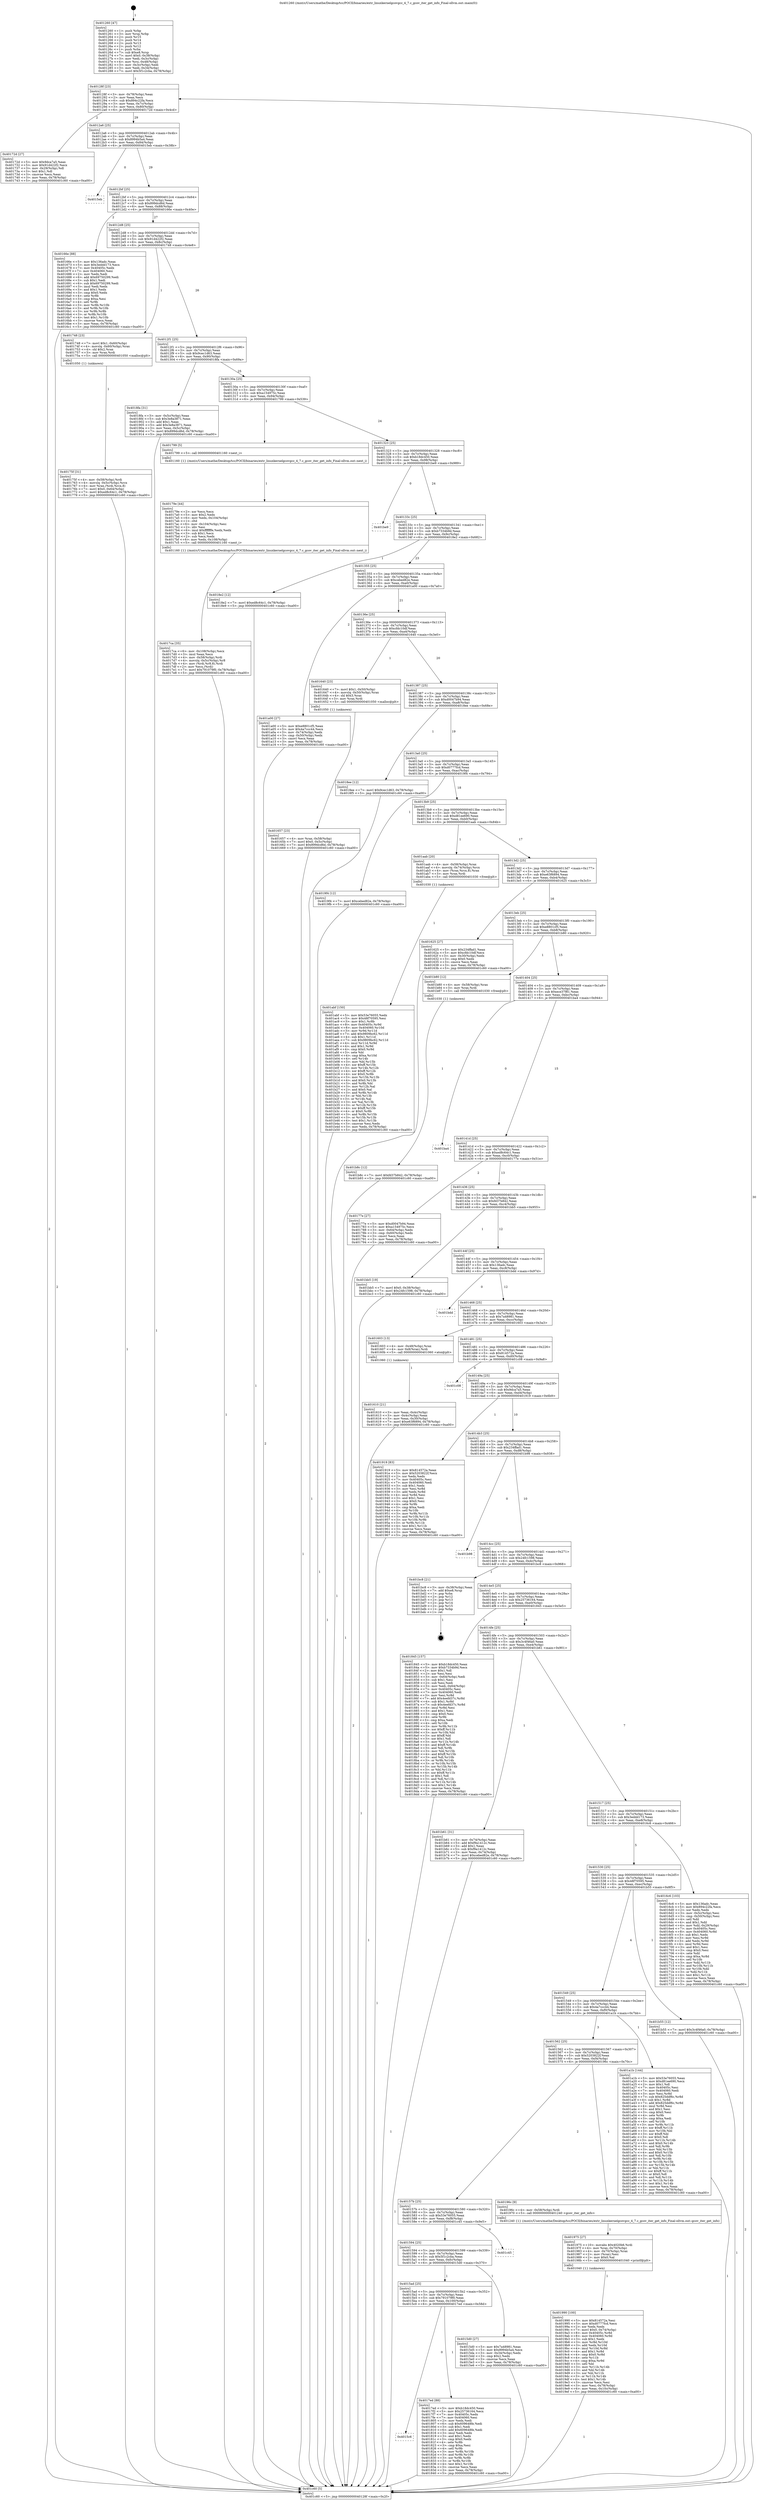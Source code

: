 digraph "0x401260" {
  label = "0x401260 (/mnt/c/Users/mathe/Desktop/tcc/POCII/binaries/extr_linuxkernelgcovgcc_4_7.c_gcov_iter_get_info_Final-ollvm.out::main(0))"
  labelloc = "t"
  node[shape=record]

  Entry [label="",width=0.3,height=0.3,shape=circle,fillcolor=black,style=filled]
  "0x40128f" [label="{
     0x40128f [23]\l
     | [instrs]\l
     &nbsp;&nbsp;0x40128f \<+3\>: mov -0x78(%rbp),%eax\l
     &nbsp;&nbsp;0x401292 \<+2\>: mov %eax,%ecx\l
     &nbsp;&nbsp;0x401294 \<+6\>: sub $0x894c22fa,%ecx\l
     &nbsp;&nbsp;0x40129a \<+3\>: mov %eax,-0x7c(%rbp)\l
     &nbsp;&nbsp;0x40129d \<+3\>: mov %ecx,-0x80(%rbp)\l
     &nbsp;&nbsp;0x4012a0 \<+6\>: je 000000000040172d \<main+0x4cd\>\l
  }"]
  "0x40172d" [label="{
     0x40172d [27]\l
     | [instrs]\l
     &nbsp;&nbsp;0x40172d \<+5\>: mov $0x9dca7a5,%eax\l
     &nbsp;&nbsp;0x401732 \<+5\>: mov $0x91d422f2,%ecx\l
     &nbsp;&nbsp;0x401737 \<+3\>: mov -0x29(%rbp),%dl\l
     &nbsp;&nbsp;0x40173a \<+3\>: test $0x1,%dl\l
     &nbsp;&nbsp;0x40173d \<+3\>: cmovne %ecx,%eax\l
     &nbsp;&nbsp;0x401740 \<+3\>: mov %eax,-0x78(%rbp)\l
     &nbsp;&nbsp;0x401743 \<+5\>: jmp 0000000000401c60 \<main+0xa00\>\l
  }"]
  "0x4012a6" [label="{
     0x4012a6 [25]\l
     | [instrs]\l
     &nbsp;&nbsp;0x4012a6 \<+5\>: jmp 00000000004012ab \<main+0x4b\>\l
     &nbsp;&nbsp;0x4012ab \<+3\>: mov -0x7c(%rbp),%eax\l
     &nbsp;&nbsp;0x4012ae \<+5\>: sub $0x8994b5a4,%eax\l
     &nbsp;&nbsp;0x4012b3 \<+6\>: mov %eax,-0x84(%rbp)\l
     &nbsp;&nbsp;0x4012b9 \<+6\>: je 00000000004015eb \<main+0x38b\>\l
  }"]
  Exit [label="",width=0.3,height=0.3,shape=circle,fillcolor=black,style=filled,peripheries=2]
  "0x4015eb" [label="{
     0x4015eb\l
  }", style=dashed]
  "0x4012bf" [label="{
     0x4012bf [25]\l
     | [instrs]\l
     &nbsp;&nbsp;0x4012bf \<+5\>: jmp 00000000004012c4 \<main+0x64\>\l
     &nbsp;&nbsp;0x4012c4 \<+3\>: mov -0x7c(%rbp),%eax\l
     &nbsp;&nbsp;0x4012c7 \<+5\>: sub $0x899dcd6d,%eax\l
     &nbsp;&nbsp;0x4012cc \<+6\>: mov %eax,-0x88(%rbp)\l
     &nbsp;&nbsp;0x4012d2 \<+6\>: je 000000000040166e \<main+0x40e\>\l
  }"]
  "0x401b8c" [label="{
     0x401b8c [12]\l
     | [instrs]\l
     &nbsp;&nbsp;0x401b8c \<+7\>: movl $0xfd37b842,-0x78(%rbp)\l
     &nbsp;&nbsp;0x401b93 \<+5\>: jmp 0000000000401c60 \<main+0xa00\>\l
  }"]
  "0x40166e" [label="{
     0x40166e [88]\l
     | [instrs]\l
     &nbsp;&nbsp;0x40166e \<+5\>: mov $0x136adc,%eax\l
     &nbsp;&nbsp;0x401673 \<+5\>: mov $0x3eddd173,%ecx\l
     &nbsp;&nbsp;0x401678 \<+7\>: mov 0x40405c,%edx\l
     &nbsp;&nbsp;0x40167f \<+7\>: mov 0x404060,%esi\l
     &nbsp;&nbsp;0x401686 \<+2\>: mov %edx,%edi\l
     &nbsp;&nbsp;0x401688 \<+6\>: add $0x69750299,%edi\l
     &nbsp;&nbsp;0x40168e \<+3\>: sub $0x1,%edi\l
     &nbsp;&nbsp;0x401691 \<+6\>: sub $0x69750299,%edi\l
     &nbsp;&nbsp;0x401697 \<+3\>: imul %edi,%edx\l
     &nbsp;&nbsp;0x40169a \<+3\>: and $0x1,%edx\l
     &nbsp;&nbsp;0x40169d \<+3\>: cmp $0x0,%edx\l
     &nbsp;&nbsp;0x4016a0 \<+4\>: sete %r8b\l
     &nbsp;&nbsp;0x4016a4 \<+3\>: cmp $0xa,%esi\l
     &nbsp;&nbsp;0x4016a7 \<+4\>: setl %r9b\l
     &nbsp;&nbsp;0x4016ab \<+3\>: mov %r8b,%r10b\l
     &nbsp;&nbsp;0x4016ae \<+3\>: and %r9b,%r10b\l
     &nbsp;&nbsp;0x4016b1 \<+3\>: xor %r9b,%r8b\l
     &nbsp;&nbsp;0x4016b4 \<+3\>: or %r8b,%r10b\l
     &nbsp;&nbsp;0x4016b7 \<+4\>: test $0x1,%r10b\l
     &nbsp;&nbsp;0x4016bb \<+3\>: cmovne %ecx,%eax\l
     &nbsp;&nbsp;0x4016be \<+3\>: mov %eax,-0x78(%rbp)\l
     &nbsp;&nbsp;0x4016c1 \<+5\>: jmp 0000000000401c60 \<main+0xa00\>\l
  }"]
  "0x4012d8" [label="{
     0x4012d8 [25]\l
     | [instrs]\l
     &nbsp;&nbsp;0x4012d8 \<+5\>: jmp 00000000004012dd \<main+0x7d\>\l
     &nbsp;&nbsp;0x4012dd \<+3\>: mov -0x7c(%rbp),%eax\l
     &nbsp;&nbsp;0x4012e0 \<+5\>: sub $0x91d422f2,%eax\l
     &nbsp;&nbsp;0x4012e5 \<+6\>: mov %eax,-0x8c(%rbp)\l
     &nbsp;&nbsp;0x4012eb \<+6\>: je 0000000000401748 \<main+0x4e8\>\l
  }"]
  "0x401abf" [label="{
     0x401abf [150]\l
     | [instrs]\l
     &nbsp;&nbsp;0x401abf \<+5\>: mov $0x53e76055,%edx\l
     &nbsp;&nbsp;0x401ac4 \<+5\>: mov $0x48f70595,%esi\l
     &nbsp;&nbsp;0x401ac9 \<+3\>: mov $0x1,%r8b\l
     &nbsp;&nbsp;0x401acc \<+8\>: mov 0x40405c,%r9d\l
     &nbsp;&nbsp;0x401ad4 \<+8\>: mov 0x404060,%r10d\l
     &nbsp;&nbsp;0x401adc \<+3\>: mov %r9d,%r11d\l
     &nbsp;&nbsp;0x401adf \<+7\>: add $0x9809bc62,%r11d\l
     &nbsp;&nbsp;0x401ae6 \<+4\>: sub $0x1,%r11d\l
     &nbsp;&nbsp;0x401aea \<+7\>: sub $0x9809bc62,%r11d\l
     &nbsp;&nbsp;0x401af1 \<+4\>: imul %r11d,%r9d\l
     &nbsp;&nbsp;0x401af5 \<+4\>: and $0x1,%r9d\l
     &nbsp;&nbsp;0x401af9 \<+4\>: cmp $0x0,%r9d\l
     &nbsp;&nbsp;0x401afd \<+3\>: sete %bl\l
     &nbsp;&nbsp;0x401b00 \<+4\>: cmp $0xa,%r10d\l
     &nbsp;&nbsp;0x401b04 \<+4\>: setl %r14b\l
     &nbsp;&nbsp;0x401b08 \<+3\>: mov %bl,%r15b\l
     &nbsp;&nbsp;0x401b0b \<+4\>: xor $0xff,%r15b\l
     &nbsp;&nbsp;0x401b0f \<+3\>: mov %r14b,%r12b\l
     &nbsp;&nbsp;0x401b12 \<+4\>: xor $0xff,%r12b\l
     &nbsp;&nbsp;0x401b16 \<+4\>: xor $0x0,%r8b\l
     &nbsp;&nbsp;0x401b1a \<+3\>: mov %r15b,%r13b\l
     &nbsp;&nbsp;0x401b1d \<+4\>: and $0x0,%r13b\l
     &nbsp;&nbsp;0x401b21 \<+3\>: and %r8b,%bl\l
     &nbsp;&nbsp;0x401b24 \<+3\>: mov %r12b,%al\l
     &nbsp;&nbsp;0x401b27 \<+2\>: and $0x0,%al\l
     &nbsp;&nbsp;0x401b29 \<+3\>: and %r8b,%r14b\l
     &nbsp;&nbsp;0x401b2c \<+3\>: or %bl,%r13b\l
     &nbsp;&nbsp;0x401b2f \<+3\>: or %r14b,%al\l
     &nbsp;&nbsp;0x401b32 \<+3\>: xor %al,%r13b\l
     &nbsp;&nbsp;0x401b35 \<+3\>: or %r12b,%r15b\l
     &nbsp;&nbsp;0x401b38 \<+4\>: xor $0xff,%r15b\l
     &nbsp;&nbsp;0x401b3c \<+4\>: or $0x0,%r8b\l
     &nbsp;&nbsp;0x401b40 \<+3\>: and %r8b,%r15b\l
     &nbsp;&nbsp;0x401b43 \<+3\>: or %r15b,%r13b\l
     &nbsp;&nbsp;0x401b46 \<+4\>: test $0x1,%r13b\l
     &nbsp;&nbsp;0x401b4a \<+3\>: cmovne %esi,%edx\l
     &nbsp;&nbsp;0x401b4d \<+3\>: mov %edx,-0x78(%rbp)\l
     &nbsp;&nbsp;0x401b50 \<+5\>: jmp 0000000000401c60 \<main+0xa00\>\l
  }"]
  "0x401748" [label="{
     0x401748 [23]\l
     | [instrs]\l
     &nbsp;&nbsp;0x401748 \<+7\>: movl $0x1,-0x60(%rbp)\l
     &nbsp;&nbsp;0x40174f \<+4\>: movslq -0x60(%rbp),%rax\l
     &nbsp;&nbsp;0x401753 \<+4\>: shl $0x2,%rax\l
     &nbsp;&nbsp;0x401757 \<+3\>: mov %rax,%rdi\l
     &nbsp;&nbsp;0x40175a \<+5\>: call 0000000000401050 \<malloc@plt\>\l
     | [calls]\l
     &nbsp;&nbsp;0x401050 \{1\} (unknown)\l
  }"]
  "0x4012f1" [label="{
     0x4012f1 [25]\l
     | [instrs]\l
     &nbsp;&nbsp;0x4012f1 \<+5\>: jmp 00000000004012f6 \<main+0x96\>\l
     &nbsp;&nbsp;0x4012f6 \<+3\>: mov -0x7c(%rbp),%eax\l
     &nbsp;&nbsp;0x4012f9 \<+5\>: sub $0x9cec1d63,%eax\l
     &nbsp;&nbsp;0x4012fe \<+6\>: mov %eax,-0x90(%rbp)\l
     &nbsp;&nbsp;0x401304 \<+6\>: je 00000000004018fa \<main+0x69a\>\l
  }"]
  "0x401990" [label="{
     0x401990 [100]\l
     | [instrs]\l
     &nbsp;&nbsp;0x401990 \<+5\>: mov $0x814572a,%esi\l
     &nbsp;&nbsp;0x401995 \<+5\>: mov $0xd0777fcd,%ecx\l
     &nbsp;&nbsp;0x40199a \<+2\>: xor %edx,%edx\l
     &nbsp;&nbsp;0x40199c \<+7\>: movl $0x0,-0x74(%rbp)\l
     &nbsp;&nbsp;0x4019a3 \<+8\>: mov 0x40405c,%r8d\l
     &nbsp;&nbsp;0x4019ab \<+8\>: mov 0x404060,%r9d\l
     &nbsp;&nbsp;0x4019b3 \<+3\>: sub $0x1,%edx\l
     &nbsp;&nbsp;0x4019b6 \<+3\>: mov %r8d,%r10d\l
     &nbsp;&nbsp;0x4019b9 \<+3\>: add %edx,%r10d\l
     &nbsp;&nbsp;0x4019bc \<+4\>: imul %r10d,%r8d\l
     &nbsp;&nbsp;0x4019c0 \<+4\>: and $0x1,%r8d\l
     &nbsp;&nbsp;0x4019c4 \<+4\>: cmp $0x0,%r8d\l
     &nbsp;&nbsp;0x4019c8 \<+4\>: sete %r11b\l
     &nbsp;&nbsp;0x4019cc \<+4\>: cmp $0xa,%r9d\l
     &nbsp;&nbsp;0x4019d0 \<+3\>: setl %bl\l
     &nbsp;&nbsp;0x4019d3 \<+3\>: mov %r11b,%r14b\l
     &nbsp;&nbsp;0x4019d6 \<+3\>: and %bl,%r14b\l
     &nbsp;&nbsp;0x4019d9 \<+3\>: xor %bl,%r11b\l
     &nbsp;&nbsp;0x4019dc \<+3\>: or %r11b,%r14b\l
     &nbsp;&nbsp;0x4019df \<+4\>: test $0x1,%r14b\l
     &nbsp;&nbsp;0x4019e3 \<+3\>: cmovne %ecx,%esi\l
     &nbsp;&nbsp;0x4019e6 \<+3\>: mov %esi,-0x78(%rbp)\l
     &nbsp;&nbsp;0x4019e9 \<+6\>: mov %eax,-0x10c(%rbp)\l
     &nbsp;&nbsp;0x4019ef \<+5\>: jmp 0000000000401c60 \<main+0xa00\>\l
  }"]
  "0x4018fa" [label="{
     0x4018fa [31]\l
     | [instrs]\l
     &nbsp;&nbsp;0x4018fa \<+3\>: mov -0x5c(%rbp),%eax\l
     &nbsp;&nbsp;0x4018fd \<+5\>: sub $0x3e8a3871,%eax\l
     &nbsp;&nbsp;0x401902 \<+3\>: add $0x1,%eax\l
     &nbsp;&nbsp;0x401905 \<+5\>: add $0x3e8a3871,%eax\l
     &nbsp;&nbsp;0x40190a \<+3\>: mov %eax,-0x5c(%rbp)\l
     &nbsp;&nbsp;0x40190d \<+7\>: movl $0x899dcd6d,-0x78(%rbp)\l
     &nbsp;&nbsp;0x401914 \<+5\>: jmp 0000000000401c60 \<main+0xa00\>\l
  }"]
  "0x40130a" [label="{
     0x40130a [25]\l
     | [instrs]\l
     &nbsp;&nbsp;0x40130a \<+5\>: jmp 000000000040130f \<main+0xaf\>\l
     &nbsp;&nbsp;0x40130f \<+3\>: mov -0x7c(%rbp),%eax\l
     &nbsp;&nbsp;0x401312 \<+5\>: sub $0xa154975c,%eax\l
     &nbsp;&nbsp;0x401317 \<+6\>: mov %eax,-0x94(%rbp)\l
     &nbsp;&nbsp;0x40131d \<+6\>: je 0000000000401799 \<main+0x539\>\l
  }"]
  "0x401975" [label="{
     0x401975 [27]\l
     | [instrs]\l
     &nbsp;&nbsp;0x401975 \<+10\>: movabs $0x4020b6,%rdi\l
     &nbsp;&nbsp;0x40197f \<+4\>: mov %rax,-0x70(%rbp)\l
     &nbsp;&nbsp;0x401983 \<+4\>: mov -0x70(%rbp),%rax\l
     &nbsp;&nbsp;0x401987 \<+2\>: mov (%rax),%esi\l
     &nbsp;&nbsp;0x401989 \<+2\>: mov $0x0,%al\l
     &nbsp;&nbsp;0x40198b \<+5\>: call 0000000000401040 \<printf@plt\>\l
     | [calls]\l
     &nbsp;&nbsp;0x401040 \{1\} (unknown)\l
  }"]
  "0x401799" [label="{
     0x401799 [5]\l
     | [instrs]\l
     &nbsp;&nbsp;0x401799 \<+5\>: call 0000000000401160 \<next_i\>\l
     | [calls]\l
     &nbsp;&nbsp;0x401160 \{1\} (/mnt/c/Users/mathe/Desktop/tcc/POCII/binaries/extr_linuxkernelgcovgcc_4_7.c_gcov_iter_get_info_Final-ollvm.out::next_i)\l
  }"]
  "0x401323" [label="{
     0x401323 [25]\l
     | [instrs]\l
     &nbsp;&nbsp;0x401323 \<+5\>: jmp 0000000000401328 \<main+0xc8\>\l
     &nbsp;&nbsp;0x401328 \<+3\>: mov -0x7c(%rbp),%eax\l
     &nbsp;&nbsp;0x40132b \<+5\>: sub $0xb18dc450,%eax\l
     &nbsp;&nbsp;0x401330 \<+6\>: mov %eax,-0x98(%rbp)\l
     &nbsp;&nbsp;0x401336 \<+6\>: je 0000000000401be9 \<main+0x989\>\l
  }"]
  "0x4015c6" [label="{
     0x4015c6\l
  }", style=dashed]
  "0x401be9" [label="{
     0x401be9\l
  }", style=dashed]
  "0x40133c" [label="{
     0x40133c [25]\l
     | [instrs]\l
     &nbsp;&nbsp;0x40133c \<+5\>: jmp 0000000000401341 \<main+0xe1\>\l
     &nbsp;&nbsp;0x401341 \<+3\>: mov -0x7c(%rbp),%eax\l
     &nbsp;&nbsp;0x401344 \<+5\>: sub $0xb7334b9d,%eax\l
     &nbsp;&nbsp;0x401349 \<+6\>: mov %eax,-0x9c(%rbp)\l
     &nbsp;&nbsp;0x40134f \<+6\>: je 00000000004018e2 \<main+0x682\>\l
  }"]
  "0x4017ed" [label="{
     0x4017ed [88]\l
     | [instrs]\l
     &nbsp;&nbsp;0x4017ed \<+5\>: mov $0xb18dc450,%eax\l
     &nbsp;&nbsp;0x4017f2 \<+5\>: mov $0x25736164,%ecx\l
     &nbsp;&nbsp;0x4017f7 \<+7\>: mov 0x40405c,%edx\l
     &nbsp;&nbsp;0x4017fe \<+7\>: mov 0x404060,%esi\l
     &nbsp;&nbsp;0x401805 \<+2\>: mov %edx,%edi\l
     &nbsp;&nbsp;0x401807 \<+6\>: sub $0x609648fe,%edi\l
     &nbsp;&nbsp;0x40180d \<+3\>: sub $0x1,%edi\l
     &nbsp;&nbsp;0x401810 \<+6\>: add $0x609648fe,%edi\l
     &nbsp;&nbsp;0x401816 \<+3\>: imul %edi,%edx\l
     &nbsp;&nbsp;0x401819 \<+3\>: and $0x1,%edx\l
     &nbsp;&nbsp;0x40181c \<+3\>: cmp $0x0,%edx\l
     &nbsp;&nbsp;0x40181f \<+4\>: sete %r8b\l
     &nbsp;&nbsp;0x401823 \<+3\>: cmp $0xa,%esi\l
     &nbsp;&nbsp;0x401826 \<+4\>: setl %r9b\l
     &nbsp;&nbsp;0x40182a \<+3\>: mov %r8b,%r10b\l
     &nbsp;&nbsp;0x40182d \<+3\>: and %r9b,%r10b\l
     &nbsp;&nbsp;0x401830 \<+3\>: xor %r9b,%r8b\l
     &nbsp;&nbsp;0x401833 \<+3\>: or %r8b,%r10b\l
     &nbsp;&nbsp;0x401836 \<+4\>: test $0x1,%r10b\l
     &nbsp;&nbsp;0x40183a \<+3\>: cmovne %ecx,%eax\l
     &nbsp;&nbsp;0x40183d \<+3\>: mov %eax,-0x78(%rbp)\l
     &nbsp;&nbsp;0x401840 \<+5\>: jmp 0000000000401c60 \<main+0xa00\>\l
  }"]
  "0x4018e2" [label="{
     0x4018e2 [12]\l
     | [instrs]\l
     &nbsp;&nbsp;0x4018e2 \<+7\>: movl $0xed8c64c1,-0x78(%rbp)\l
     &nbsp;&nbsp;0x4018e9 \<+5\>: jmp 0000000000401c60 \<main+0xa00\>\l
  }"]
  "0x401355" [label="{
     0x401355 [25]\l
     | [instrs]\l
     &nbsp;&nbsp;0x401355 \<+5\>: jmp 000000000040135a \<main+0xfa\>\l
     &nbsp;&nbsp;0x40135a \<+3\>: mov -0x7c(%rbp),%eax\l
     &nbsp;&nbsp;0x40135d \<+5\>: sub $0xcebed82e,%eax\l
     &nbsp;&nbsp;0x401362 \<+6\>: mov %eax,-0xa0(%rbp)\l
     &nbsp;&nbsp;0x401368 \<+6\>: je 0000000000401a00 \<main+0x7a0\>\l
  }"]
  "0x4017ca" [label="{
     0x4017ca [35]\l
     | [instrs]\l
     &nbsp;&nbsp;0x4017ca \<+6\>: mov -0x108(%rbp),%ecx\l
     &nbsp;&nbsp;0x4017d0 \<+3\>: imul %eax,%ecx\l
     &nbsp;&nbsp;0x4017d3 \<+4\>: mov -0x58(%rbp),%rdi\l
     &nbsp;&nbsp;0x4017d7 \<+4\>: movslq -0x5c(%rbp),%r8\l
     &nbsp;&nbsp;0x4017db \<+4\>: mov (%rdi,%r8,8),%rdi\l
     &nbsp;&nbsp;0x4017df \<+2\>: mov %ecx,(%rdi)\l
     &nbsp;&nbsp;0x4017e1 \<+7\>: movl $0x791079f0,-0x78(%rbp)\l
     &nbsp;&nbsp;0x4017e8 \<+5\>: jmp 0000000000401c60 \<main+0xa00\>\l
  }"]
  "0x401a00" [label="{
     0x401a00 [27]\l
     | [instrs]\l
     &nbsp;&nbsp;0x401a00 \<+5\>: mov $0xe8801cf5,%eax\l
     &nbsp;&nbsp;0x401a05 \<+5\>: mov $0x4a7ccc44,%ecx\l
     &nbsp;&nbsp;0x401a0a \<+3\>: mov -0x74(%rbp),%edx\l
     &nbsp;&nbsp;0x401a0d \<+3\>: cmp -0x50(%rbp),%edx\l
     &nbsp;&nbsp;0x401a10 \<+3\>: cmovl %ecx,%eax\l
     &nbsp;&nbsp;0x401a13 \<+3\>: mov %eax,-0x78(%rbp)\l
     &nbsp;&nbsp;0x401a16 \<+5\>: jmp 0000000000401c60 \<main+0xa00\>\l
  }"]
  "0x40136e" [label="{
     0x40136e [25]\l
     | [instrs]\l
     &nbsp;&nbsp;0x40136e \<+5\>: jmp 0000000000401373 \<main+0x113\>\l
     &nbsp;&nbsp;0x401373 \<+3\>: mov -0x7c(%rbp),%eax\l
     &nbsp;&nbsp;0x401376 \<+5\>: sub $0xcfdc10df,%eax\l
     &nbsp;&nbsp;0x40137b \<+6\>: mov %eax,-0xa4(%rbp)\l
     &nbsp;&nbsp;0x401381 \<+6\>: je 0000000000401640 \<main+0x3e0\>\l
  }"]
  "0x40179e" [label="{
     0x40179e [44]\l
     | [instrs]\l
     &nbsp;&nbsp;0x40179e \<+2\>: xor %ecx,%ecx\l
     &nbsp;&nbsp;0x4017a0 \<+5\>: mov $0x2,%edx\l
     &nbsp;&nbsp;0x4017a5 \<+6\>: mov %edx,-0x104(%rbp)\l
     &nbsp;&nbsp;0x4017ab \<+1\>: cltd\l
     &nbsp;&nbsp;0x4017ac \<+6\>: mov -0x104(%rbp),%esi\l
     &nbsp;&nbsp;0x4017b2 \<+2\>: idiv %esi\l
     &nbsp;&nbsp;0x4017b4 \<+6\>: imul $0xfffffffe,%edx,%edx\l
     &nbsp;&nbsp;0x4017ba \<+3\>: sub $0x1,%ecx\l
     &nbsp;&nbsp;0x4017bd \<+2\>: sub %ecx,%edx\l
     &nbsp;&nbsp;0x4017bf \<+6\>: mov %edx,-0x108(%rbp)\l
     &nbsp;&nbsp;0x4017c5 \<+5\>: call 0000000000401160 \<next_i\>\l
     | [calls]\l
     &nbsp;&nbsp;0x401160 \{1\} (/mnt/c/Users/mathe/Desktop/tcc/POCII/binaries/extr_linuxkernelgcovgcc_4_7.c_gcov_iter_get_info_Final-ollvm.out::next_i)\l
  }"]
  "0x401640" [label="{
     0x401640 [23]\l
     | [instrs]\l
     &nbsp;&nbsp;0x401640 \<+7\>: movl $0x1,-0x50(%rbp)\l
     &nbsp;&nbsp;0x401647 \<+4\>: movslq -0x50(%rbp),%rax\l
     &nbsp;&nbsp;0x40164b \<+4\>: shl $0x3,%rax\l
     &nbsp;&nbsp;0x40164f \<+3\>: mov %rax,%rdi\l
     &nbsp;&nbsp;0x401652 \<+5\>: call 0000000000401050 \<malloc@plt\>\l
     | [calls]\l
     &nbsp;&nbsp;0x401050 \{1\} (unknown)\l
  }"]
  "0x401387" [label="{
     0x401387 [25]\l
     | [instrs]\l
     &nbsp;&nbsp;0x401387 \<+5\>: jmp 000000000040138c \<main+0x12c\>\l
     &nbsp;&nbsp;0x40138c \<+3\>: mov -0x7c(%rbp),%eax\l
     &nbsp;&nbsp;0x40138f \<+5\>: sub $0xd0047b94,%eax\l
     &nbsp;&nbsp;0x401394 \<+6\>: mov %eax,-0xa8(%rbp)\l
     &nbsp;&nbsp;0x40139a \<+6\>: je 00000000004018ee \<main+0x68e\>\l
  }"]
  "0x40175f" [label="{
     0x40175f [31]\l
     | [instrs]\l
     &nbsp;&nbsp;0x40175f \<+4\>: mov -0x58(%rbp),%rdi\l
     &nbsp;&nbsp;0x401763 \<+4\>: movslq -0x5c(%rbp),%rcx\l
     &nbsp;&nbsp;0x401767 \<+4\>: mov %rax,(%rdi,%rcx,8)\l
     &nbsp;&nbsp;0x40176b \<+7\>: movl $0x0,-0x64(%rbp)\l
     &nbsp;&nbsp;0x401772 \<+7\>: movl $0xed8c64c1,-0x78(%rbp)\l
     &nbsp;&nbsp;0x401779 \<+5\>: jmp 0000000000401c60 \<main+0xa00\>\l
  }"]
  "0x4018ee" [label="{
     0x4018ee [12]\l
     | [instrs]\l
     &nbsp;&nbsp;0x4018ee \<+7\>: movl $0x9cec1d63,-0x78(%rbp)\l
     &nbsp;&nbsp;0x4018f5 \<+5\>: jmp 0000000000401c60 \<main+0xa00\>\l
  }"]
  "0x4013a0" [label="{
     0x4013a0 [25]\l
     | [instrs]\l
     &nbsp;&nbsp;0x4013a0 \<+5\>: jmp 00000000004013a5 \<main+0x145\>\l
     &nbsp;&nbsp;0x4013a5 \<+3\>: mov -0x7c(%rbp),%eax\l
     &nbsp;&nbsp;0x4013a8 \<+5\>: sub $0xd0777fcd,%eax\l
     &nbsp;&nbsp;0x4013ad \<+6\>: mov %eax,-0xac(%rbp)\l
     &nbsp;&nbsp;0x4013b3 \<+6\>: je 00000000004019f4 \<main+0x794\>\l
  }"]
  "0x401657" [label="{
     0x401657 [23]\l
     | [instrs]\l
     &nbsp;&nbsp;0x401657 \<+4\>: mov %rax,-0x58(%rbp)\l
     &nbsp;&nbsp;0x40165b \<+7\>: movl $0x0,-0x5c(%rbp)\l
     &nbsp;&nbsp;0x401662 \<+7\>: movl $0x899dcd6d,-0x78(%rbp)\l
     &nbsp;&nbsp;0x401669 \<+5\>: jmp 0000000000401c60 \<main+0xa00\>\l
  }"]
  "0x4019f4" [label="{
     0x4019f4 [12]\l
     | [instrs]\l
     &nbsp;&nbsp;0x4019f4 \<+7\>: movl $0xcebed82e,-0x78(%rbp)\l
     &nbsp;&nbsp;0x4019fb \<+5\>: jmp 0000000000401c60 \<main+0xa00\>\l
  }"]
  "0x4013b9" [label="{
     0x4013b9 [25]\l
     | [instrs]\l
     &nbsp;&nbsp;0x4013b9 \<+5\>: jmp 00000000004013be \<main+0x15e\>\l
     &nbsp;&nbsp;0x4013be \<+3\>: mov -0x7c(%rbp),%eax\l
     &nbsp;&nbsp;0x4013c1 \<+5\>: sub $0xd81ee690,%eax\l
     &nbsp;&nbsp;0x4013c6 \<+6\>: mov %eax,-0xb0(%rbp)\l
     &nbsp;&nbsp;0x4013cc \<+6\>: je 0000000000401aab \<main+0x84b\>\l
  }"]
  "0x401610" [label="{
     0x401610 [21]\l
     | [instrs]\l
     &nbsp;&nbsp;0x401610 \<+3\>: mov %eax,-0x4c(%rbp)\l
     &nbsp;&nbsp;0x401613 \<+3\>: mov -0x4c(%rbp),%eax\l
     &nbsp;&nbsp;0x401616 \<+3\>: mov %eax,-0x30(%rbp)\l
     &nbsp;&nbsp;0x401619 \<+7\>: movl $0xe63f6894,-0x78(%rbp)\l
     &nbsp;&nbsp;0x401620 \<+5\>: jmp 0000000000401c60 \<main+0xa00\>\l
  }"]
  "0x401aab" [label="{
     0x401aab [20]\l
     | [instrs]\l
     &nbsp;&nbsp;0x401aab \<+4\>: mov -0x58(%rbp),%rax\l
     &nbsp;&nbsp;0x401aaf \<+4\>: movslq -0x74(%rbp),%rcx\l
     &nbsp;&nbsp;0x401ab3 \<+4\>: mov (%rax,%rcx,8),%rax\l
     &nbsp;&nbsp;0x401ab7 \<+3\>: mov %rax,%rdi\l
     &nbsp;&nbsp;0x401aba \<+5\>: call 0000000000401030 \<free@plt\>\l
     | [calls]\l
     &nbsp;&nbsp;0x401030 \{1\} (unknown)\l
  }"]
  "0x4013d2" [label="{
     0x4013d2 [25]\l
     | [instrs]\l
     &nbsp;&nbsp;0x4013d2 \<+5\>: jmp 00000000004013d7 \<main+0x177\>\l
     &nbsp;&nbsp;0x4013d7 \<+3\>: mov -0x7c(%rbp),%eax\l
     &nbsp;&nbsp;0x4013da \<+5\>: sub $0xe63f6894,%eax\l
     &nbsp;&nbsp;0x4013df \<+6\>: mov %eax,-0xb4(%rbp)\l
     &nbsp;&nbsp;0x4013e5 \<+6\>: je 0000000000401625 \<main+0x3c5\>\l
  }"]
  "0x401260" [label="{
     0x401260 [47]\l
     | [instrs]\l
     &nbsp;&nbsp;0x401260 \<+1\>: push %rbp\l
     &nbsp;&nbsp;0x401261 \<+3\>: mov %rsp,%rbp\l
     &nbsp;&nbsp;0x401264 \<+2\>: push %r15\l
     &nbsp;&nbsp;0x401266 \<+2\>: push %r14\l
     &nbsp;&nbsp;0x401268 \<+2\>: push %r13\l
     &nbsp;&nbsp;0x40126a \<+2\>: push %r12\l
     &nbsp;&nbsp;0x40126c \<+1\>: push %rbx\l
     &nbsp;&nbsp;0x40126d \<+7\>: sub $0xe8,%rsp\l
     &nbsp;&nbsp;0x401274 \<+7\>: movl $0x0,-0x38(%rbp)\l
     &nbsp;&nbsp;0x40127b \<+3\>: mov %edi,-0x3c(%rbp)\l
     &nbsp;&nbsp;0x40127e \<+4\>: mov %rsi,-0x48(%rbp)\l
     &nbsp;&nbsp;0x401282 \<+3\>: mov -0x3c(%rbp),%edi\l
     &nbsp;&nbsp;0x401285 \<+3\>: mov %edi,-0x34(%rbp)\l
     &nbsp;&nbsp;0x401288 \<+7\>: movl $0x5f1c2cba,-0x78(%rbp)\l
  }"]
  "0x401625" [label="{
     0x401625 [27]\l
     | [instrs]\l
     &nbsp;&nbsp;0x401625 \<+5\>: mov $0x234ffad1,%eax\l
     &nbsp;&nbsp;0x40162a \<+5\>: mov $0xcfdc10df,%ecx\l
     &nbsp;&nbsp;0x40162f \<+3\>: mov -0x30(%rbp),%edx\l
     &nbsp;&nbsp;0x401632 \<+3\>: cmp $0x0,%edx\l
     &nbsp;&nbsp;0x401635 \<+3\>: cmove %ecx,%eax\l
     &nbsp;&nbsp;0x401638 \<+3\>: mov %eax,-0x78(%rbp)\l
     &nbsp;&nbsp;0x40163b \<+5\>: jmp 0000000000401c60 \<main+0xa00\>\l
  }"]
  "0x4013eb" [label="{
     0x4013eb [25]\l
     | [instrs]\l
     &nbsp;&nbsp;0x4013eb \<+5\>: jmp 00000000004013f0 \<main+0x190\>\l
     &nbsp;&nbsp;0x4013f0 \<+3\>: mov -0x7c(%rbp),%eax\l
     &nbsp;&nbsp;0x4013f3 \<+5\>: sub $0xe8801cf5,%eax\l
     &nbsp;&nbsp;0x4013f8 \<+6\>: mov %eax,-0xb8(%rbp)\l
     &nbsp;&nbsp;0x4013fe \<+6\>: je 0000000000401b80 \<main+0x920\>\l
  }"]
  "0x401c60" [label="{
     0x401c60 [5]\l
     | [instrs]\l
     &nbsp;&nbsp;0x401c60 \<+5\>: jmp 000000000040128f \<main+0x2f\>\l
  }"]
  "0x401b80" [label="{
     0x401b80 [12]\l
     | [instrs]\l
     &nbsp;&nbsp;0x401b80 \<+4\>: mov -0x58(%rbp),%rax\l
     &nbsp;&nbsp;0x401b84 \<+3\>: mov %rax,%rdi\l
     &nbsp;&nbsp;0x401b87 \<+5\>: call 0000000000401030 \<free@plt\>\l
     | [calls]\l
     &nbsp;&nbsp;0x401030 \{1\} (unknown)\l
  }"]
  "0x401404" [label="{
     0x401404 [25]\l
     | [instrs]\l
     &nbsp;&nbsp;0x401404 \<+5\>: jmp 0000000000401409 \<main+0x1a9\>\l
     &nbsp;&nbsp;0x401409 \<+3\>: mov -0x7c(%rbp),%eax\l
     &nbsp;&nbsp;0x40140c \<+5\>: sub $0xece37f81,%eax\l
     &nbsp;&nbsp;0x401411 \<+6\>: mov %eax,-0xbc(%rbp)\l
     &nbsp;&nbsp;0x401417 \<+6\>: je 0000000000401ba4 \<main+0x944\>\l
  }"]
  "0x4015ad" [label="{
     0x4015ad [25]\l
     | [instrs]\l
     &nbsp;&nbsp;0x4015ad \<+5\>: jmp 00000000004015b2 \<main+0x352\>\l
     &nbsp;&nbsp;0x4015b2 \<+3\>: mov -0x7c(%rbp),%eax\l
     &nbsp;&nbsp;0x4015b5 \<+5\>: sub $0x791079f0,%eax\l
     &nbsp;&nbsp;0x4015ba \<+6\>: mov %eax,-0x100(%rbp)\l
     &nbsp;&nbsp;0x4015c0 \<+6\>: je 00000000004017ed \<main+0x58d\>\l
  }"]
  "0x401ba4" [label="{
     0x401ba4\l
  }", style=dashed]
  "0x40141d" [label="{
     0x40141d [25]\l
     | [instrs]\l
     &nbsp;&nbsp;0x40141d \<+5\>: jmp 0000000000401422 \<main+0x1c2\>\l
     &nbsp;&nbsp;0x401422 \<+3\>: mov -0x7c(%rbp),%eax\l
     &nbsp;&nbsp;0x401425 \<+5\>: sub $0xed8c64c1,%eax\l
     &nbsp;&nbsp;0x40142a \<+6\>: mov %eax,-0xc0(%rbp)\l
     &nbsp;&nbsp;0x401430 \<+6\>: je 000000000040177e \<main+0x51e\>\l
  }"]
  "0x4015d0" [label="{
     0x4015d0 [27]\l
     | [instrs]\l
     &nbsp;&nbsp;0x4015d0 \<+5\>: mov $0x7a48981,%eax\l
     &nbsp;&nbsp;0x4015d5 \<+5\>: mov $0x8994b5a4,%ecx\l
     &nbsp;&nbsp;0x4015da \<+3\>: mov -0x34(%rbp),%edx\l
     &nbsp;&nbsp;0x4015dd \<+3\>: cmp $0x2,%edx\l
     &nbsp;&nbsp;0x4015e0 \<+3\>: cmovne %ecx,%eax\l
     &nbsp;&nbsp;0x4015e3 \<+3\>: mov %eax,-0x78(%rbp)\l
     &nbsp;&nbsp;0x4015e6 \<+5\>: jmp 0000000000401c60 \<main+0xa00\>\l
  }"]
  "0x40177e" [label="{
     0x40177e [27]\l
     | [instrs]\l
     &nbsp;&nbsp;0x40177e \<+5\>: mov $0xd0047b94,%eax\l
     &nbsp;&nbsp;0x401783 \<+5\>: mov $0xa154975c,%ecx\l
     &nbsp;&nbsp;0x401788 \<+3\>: mov -0x64(%rbp),%edx\l
     &nbsp;&nbsp;0x40178b \<+3\>: cmp -0x60(%rbp),%edx\l
     &nbsp;&nbsp;0x40178e \<+3\>: cmovl %ecx,%eax\l
     &nbsp;&nbsp;0x401791 \<+3\>: mov %eax,-0x78(%rbp)\l
     &nbsp;&nbsp;0x401794 \<+5\>: jmp 0000000000401c60 \<main+0xa00\>\l
  }"]
  "0x401436" [label="{
     0x401436 [25]\l
     | [instrs]\l
     &nbsp;&nbsp;0x401436 \<+5\>: jmp 000000000040143b \<main+0x1db\>\l
     &nbsp;&nbsp;0x40143b \<+3\>: mov -0x7c(%rbp),%eax\l
     &nbsp;&nbsp;0x40143e \<+5\>: sub $0xfd37b842,%eax\l
     &nbsp;&nbsp;0x401443 \<+6\>: mov %eax,-0xc4(%rbp)\l
     &nbsp;&nbsp;0x401449 \<+6\>: je 0000000000401bb5 \<main+0x955\>\l
  }"]
  "0x401594" [label="{
     0x401594 [25]\l
     | [instrs]\l
     &nbsp;&nbsp;0x401594 \<+5\>: jmp 0000000000401599 \<main+0x339\>\l
     &nbsp;&nbsp;0x401599 \<+3\>: mov -0x7c(%rbp),%eax\l
     &nbsp;&nbsp;0x40159c \<+5\>: sub $0x5f1c2cba,%eax\l
     &nbsp;&nbsp;0x4015a1 \<+6\>: mov %eax,-0xfc(%rbp)\l
     &nbsp;&nbsp;0x4015a7 \<+6\>: je 00000000004015d0 \<main+0x370\>\l
  }"]
  "0x401bb5" [label="{
     0x401bb5 [19]\l
     | [instrs]\l
     &nbsp;&nbsp;0x401bb5 \<+7\>: movl $0x0,-0x38(%rbp)\l
     &nbsp;&nbsp;0x401bbc \<+7\>: movl $0x24fc1598,-0x78(%rbp)\l
     &nbsp;&nbsp;0x401bc3 \<+5\>: jmp 0000000000401c60 \<main+0xa00\>\l
  }"]
  "0x40144f" [label="{
     0x40144f [25]\l
     | [instrs]\l
     &nbsp;&nbsp;0x40144f \<+5\>: jmp 0000000000401454 \<main+0x1f4\>\l
     &nbsp;&nbsp;0x401454 \<+3\>: mov -0x7c(%rbp),%eax\l
     &nbsp;&nbsp;0x401457 \<+5\>: sub $0x136adc,%eax\l
     &nbsp;&nbsp;0x40145c \<+6\>: mov %eax,-0xc8(%rbp)\l
     &nbsp;&nbsp;0x401462 \<+6\>: je 0000000000401bdd \<main+0x97d\>\l
  }"]
  "0x401c45" [label="{
     0x401c45\l
  }", style=dashed]
  "0x401bdd" [label="{
     0x401bdd\l
  }", style=dashed]
  "0x401468" [label="{
     0x401468 [25]\l
     | [instrs]\l
     &nbsp;&nbsp;0x401468 \<+5\>: jmp 000000000040146d \<main+0x20d\>\l
     &nbsp;&nbsp;0x40146d \<+3\>: mov -0x7c(%rbp),%eax\l
     &nbsp;&nbsp;0x401470 \<+5\>: sub $0x7a48981,%eax\l
     &nbsp;&nbsp;0x401475 \<+6\>: mov %eax,-0xcc(%rbp)\l
     &nbsp;&nbsp;0x40147b \<+6\>: je 0000000000401603 \<main+0x3a3\>\l
  }"]
  "0x40157b" [label="{
     0x40157b [25]\l
     | [instrs]\l
     &nbsp;&nbsp;0x40157b \<+5\>: jmp 0000000000401580 \<main+0x320\>\l
     &nbsp;&nbsp;0x401580 \<+3\>: mov -0x7c(%rbp),%eax\l
     &nbsp;&nbsp;0x401583 \<+5\>: sub $0x53e76055,%eax\l
     &nbsp;&nbsp;0x401588 \<+6\>: mov %eax,-0xf8(%rbp)\l
     &nbsp;&nbsp;0x40158e \<+6\>: je 0000000000401c45 \<main+0x9e5\>\l
  }"]
  "0x401603" [label="{
     0x401603 [13]\l
     | [instrs]\l
     &nbsp;&nbsp;0x401603 \<+4\>: mov -0x48(%rbp),%rax\l
     &nbsp;&nbsp;0x401607 \<+4\>: mov 0x8(%rax),%rdi\l
     &nbsp;&nbsp;0x40160b \<+5\>: call 0000000000401060 \<atoi@plt\>\l
     | [calls]\l
     &nbsp;&nbsp;0x401060 \{1\} (unknown)\l
  }"]
  "0x401481" [label="{
     0x401481 [25]\l
     | [instrs]\l
     &nbsp;&nbsp;0x401481 \<+5\>: jmp 0000000000401486 \<main+0x226\>\l
     &nbsp;&nbsp;0x401486 \<+3\>: mov -0x7c(%rbp),%eax\l
     &nbsp;&nbsp;0x401489 \<+5\>: sub $0x814572a,%eax\l
     &nbsp;&nbsp;0x40148e \<+6\>: mov %eax,-0xd0(%rbp)\l
     &nbsp;&nbsp;0x401494 \<+6\>: je 0000000000401c08 \<main+0x9a8\>\l
  }"]
  "0x40196c" [label="{
     0x40196c [9]\l
     | [instrs]\l
     &nbsp;&nbsp;0x40196c \<+4\>: mov -0x58(%rbp),%rdi\l
     &nbsp;&nbsp;0x401970 \<+5\>: call 0000000000401240 \<gcov_iter_get_info\>\l
     | [calls]\l
     &nbsp;&nbsp;0x401240 \{1\} (/mnt/c/Users/mathe/Desktop/tcc/POCII/binaries/extr_linuxkernelgcovgcc_4_7.c_gcov_iter_get_info_Final-ollvm.out::gcov_iter_get_info)\l
  }"]
  "0x401c08" [label="{
     0x401c08\l
  }", style=dashed]
  "0x40149a" [label="{
     0x40149a [25]\l
     | [instrs]\l
     &nbsp;&nbsp;0x40149a \<+5\>: jmp 000000000040149f \<main+0x23f\>\l
     &nbsp;&nbsp;0x40149f \<+3\>: mov -0x7c(%rbp),%eax\l
     &nbsp;&nbsp;0x4014a2 \<+5\>: sub $0x9dca7a5,%eax\l
     &nbsp;&nbsp;0x4014a7 \<+6\>: mov %eax,-0xd4(%rbp)\l
     &nbsp;&nbsp;0x4014ad \<+6\>: je 0000000000401919 \<main+0x6b9\>\l
  }"]
  "0x401562" [label="{
     0x401562 [25]\l
     | [instrs]\l
     &nbsp;&nbsp;0x401562 \<+5\>: jmp 0000000000401567 \<main+0x307\>\l
     &nbsp;&nbsp;0x401567 \<+3\>: mov -0x7c(%rbp),%eax\l
     &nbsp;&nbsp;0x40156a \<+5\>: sub $0x5203822f,%eax\l
     &nbsp;&nbsp;0x40156f \<+6\>: mov %eax,-0xf4(%rbp)\l
     &nbsp;&nbsp;0x401575 \<+6\>: je 000000000040196c \<main+0x70c\>\l
  }"]
  "0x401919" [label="{
     0x401919 [83]\l
     | [instrs]\l
     &nbsp;&nbsp;0x401919 \<+5\>: mov $0x814572a,%eax\l
     &nbsp;&nbsp;0x40191e \<+5\>: mov $0x5203822f,%ecx\l
     &nbsp;&nbsp;0x401923 \<+2\>: xor %edx,%edx\l
     &nbsp;&nbsp;0x401925 \<+7\>: mov 0x40405c,%esi\l
     &nbsp;&nbsp;0x40192c \<+7\>: mov 0x404060,%edi\l
     &nbsp;&nbsp;0x401933 \<+3\>: sub $0x1,%edx\l
     &nbsp;&nbsp;0x401936 \<+3\>: mov %esi,%r8d\l
     &nbsp;&nbsp;0x401939 \<+3\>: add %edx,%r8d\l
     &nbsp;&nbsp;0x40193c \<+4\>: imul %r8d,%esi\l
     &nbsp;&nbsp;0x401940 \<+3\>: and $0x1,%esi\l
     &nbsp;&nbsp;0x401943 \<+3\>: cmp $0x0,%esi\l
     &nbsp;&nbsp;0x401946 \<+4\>: sete %r9b\l
     &nbsp;&nbsp;0x40194a \<+3\>: cmp $0xa,%edi\l
     &nbsp;&nbsp;0x40194d \<+4\>: setl %r10b\l
     &nbsp;&nbsp;0x401951 \<+3\>: mov %r9b,%r11b\l
     &nbsp;&nbsp;0x401954 \<+3\>: and %r10b,%r11b\l
     &nbsp;&nbsp;0x401957 \<+3\>: xor %r10b,%r9b\l
     &nbsp;&nbsp;0x40195a \<+3\>: or %r9b,%r11b\l
     &nbsp;&nbsp;0x40195d \<+4\>: test $0x1,%r11b\l
     &nbsp;&nbsp;0x401961 \<+3\>: cmovne %ecx,%eax\l
     &nbsp;&nbsp;0x401964 \<+3\>: mov %eax,-0x78(%rbp)\l
     &nbsp;&nbsp;0x401967 \<+5\>: jmp 0000000000401c60 \<main+0xa00\>\l
  }"]
  "0x4014b3" [label="{
     0x4014b3 [25]\l
     | [instrs]\l
     &nbsp;&nbsp;0x4014b3 \<+5\>: jmp 00000000004014b8 \<main+0x258\>\l
     &nbsp;&nbsp;0x4014b8 \<+3\>: mov -0x7c(%rbp),%eax\l
     &nbsp;&nbsp;0x4014bb \<+5\>: sub $0x234ffad1,%eax\l
     &nbsp;&nbsp;0x4014c0 \<+6\>: mov %eax,-0xd8(%rbp)\l
     &nbsp;&nbsp;0x4014c6 \<+6\>: je 0000000000401b98 \<main+0x938\>\l
  }"]
  "0x401a1b" [label="{
     0x401a1b [144]\l
     | [instrs]\l
     &nbsp;&nbsp;0x401a1b \<+5\>: mov $0x53e76055,%eax\l
     &nbsp;&nbsp;0x401a20 \<+5\>: mov $0xd81ee690,%ecx\l
     &nbsp;&nbsp;0x401a25 \<+2\>: mov $0x1,%dl\l
     &nbsp;&nbsp;0x401a27 \<+7\>: mov 0x40405c,%esi\l
     &nbsp;&nbsp;0x401a2e \<+7\>: mov 0x404060,%edi\l
     &nbsp;&nbsp;0x401a35 \<+3\>: mov %esi,%r8d\l
     &nbsp;&nbsp;0x401a38 \<+7\>: sub $0x825ddf6c,%r8d\l
     &nbsp;&nbsp;0x401a3f \<+4\>: sub $0x1,%r8d\l
     &nbsp;&nbsp;0x401a43 \<+7\>: add $0x825ddf6c,%r8d\l
     &nbsp;&nbsp;0x401a4a \<+4\>: imul %r8d,%esi\l
     &nbsp;&nbsp;0x401a4e \<+3\>: and $0x1,%esi\l
     &nbsp;&nbsp;0x401a51 \<+3\>: cmp $0x0,%esi\l
     &nbsp;&nbsp;0x401a54 \<+4\>: sete %r9b\l
     &nbsp;&nbsp;0x401a58 \<+3\>: cmp $0xa,%edi\l
     &nbsp;&nbsp;0x401a5b \<+4\>: setl %r10b\l
     &nbsp;&nbsp;0x401a5f \<+3\>: mov %r9b,%r11b\l
     &nbsp;&nbsp;0x401a62 \<+4\>: xor $0xff,%r11b\l
     &nbsp;&nbsp;0x401a66 \<+3\>: mov %r10b,%bl\l
     &nbsp;&nbsp;0x401a69 \<+3\>: xor $0xff,%bl\l
     &nbsp;&nbsp;0x401a6c \<+3\>: xor $0x0,%dl\l
     &nbsp;&nbsp;0x401a6f \<+3\>: mov %r11b,%r14b\l
     &nbsp;&nbsp;0x401a72 \<+4\>: and $0x0,%r14b\l
     &nbsp;&nbsp;0x401a76 \<+3\>: and %dl,%r9b\l
     &nbsp;&nbsp;0x401a79 \<+3\>: mov %bl,%r15b\l
     &nbsp;&nbsp;0x401a7c \<+4\>: and $0x0,%r15b\l
     &nbsp;&nbsp;0x401a80 \<+3\>: and %dl,%r10b\l
     &nbsp;&nbsp;0x401a83 \<+3\>: or %r9b,%r14b\l
     &nbsp;&nbsp;0x401a86 \<+3\>: or %r10b,%r15b\l
     &nbsp;&nbsp;0x401a89 \<+3\>: xor %r15b,%r14b\l
     &nbsp;&nbsp;0x401a8c \<+3\>: or %bl,%r11b\l
     &nbsp;&nbsp;0x401a8f \<+4\>: xor $0xff,%r11b\l
     &nbsp;&nbsp;0x401a93 \<+3\>: or $0x0,%dl\l
     &nbsp;&nbsp;0x401a96 \<+3\>: and %dl,%r11b\l
     &nbsp;&nbsp;0x401a99 \<+3\>: or %r11b,%r14b\l
     &nbsp;&nbsp;0x401a9c \<+4\>: test $0x1,%r14b\l
     &nbsp;&nbsp;0x401aa0 \<+3\>: cmovne %ecx,%eax\l
     &nbsp;&nbsp;0x401aa3 \<+3\>: mov %eax,-0x78(%rbp)\l
     &nbsp;&nbsp;0x401aa6 \<+5\>: jmp 0000000000401c60 \<main+0xa00\>\l
  }"]
  "0x401b98" [label="{
     0x401b98\l
  }", style=dashed]
  "0x4014cc" [label="{
     0x4014cc [25]\l
     | [instrs]\l
     &nbsp;&nbsp;0x4014cc \<+5\>: jmp 00000000004014d1 \<main+0x271\>\l
     &nbsp;&nbsp;0x4014d1 \<+3\>: mov -0x7c(%rbp),%eax\l
     &nbsp;&nbsp;0x4014d4 \<+5\>: sub $0x24fc1598,%eax\l
     &nbsp;&nbsp;0x4014d9 \<+6\>: mov %eax,-0xdc(%rbp)\l
     &nbsp;&nbsp;0x4014df \<+6\>: je 0000000000401bc8 \<main+0x968\>\l
  }"]
  "0x401549" [label="{
     0x401549 [25]\l
     | [instrs]\l
     &nbsp;&nbsp;0x401549 \<+5\>: jmp 000000000040154e \<main+0x2ee\>\l
     &nbsp;&nbsp;0x40154e \<+3\>: mov -0x7c(%rbp),%eax\l
     &nbsp;&nbsp;0x401551 \<+5\>: sub $0x4a7ccc44,%eax\l
     &nbsp;&nbsp;0x401556 \<+6\>: mov %eax,-0xf0(%rbp)\l
     &nbsp;&nbsp;0x40155c \<+6\>: je 0000000000401a1b \<main+0x7bb\>\l
  }"]
  "0x401bc8" [label="{
     0x401bc8 [21]\l
     | [instrs]\l
     &nbsp;&nbsp;0x401bc8 \<+3\>: mov -0x38(%rbp),%eax\l
     &nbsp;&nbsp;0x401bcb \<+7\>: add $0xe8,%rsp\l
     &nbsp;&nbsp;0x401bd2 \<+1\>: pop %rbx\l
     &nbsp;&nbsp;0x401bd3 \<+2\>: pop %r12\l
     &nbsp;&nbsp;0x401bd5 \<+2\>: pop %r13\l
     &nbsp;&nbsp;0x401bd7 \<+2\>: pop %r14\l
     &nbsp;&nbsp;0x401bd9 \<+2\>: pop %r15\l
     &nbsp;&nbsp;0x401bdb \<+1\>: pop %rbp\l
     &nbsp;&nbsp;0x401bdc \<+1\>: ret\l
  }"]
  "0x4014e5" [label="{
     0x4014e5 [25]\l
     | [instrs]\l
     &nbsp;&nbsp;0x4014e5 \<+5\>: jmp 00000000004014ea \<main+0x28a\>\l
     &nbsp;&nbsp;0x4014ea \<+3\>: mov -0x7c(%rbp),%eax\l
     &nbsp;&nbsp;0x4014ed \<+5\>: sub $0x25736164,%eax\l
     &nbsp;&nbsp;0x4014f2 \<+6\>: mov %eax,-0xe0(%rbp)\l
     &nbsp;&nbsp;0x4014f8 \<+6\>: je 0000000000401845 \<main+0x5e5\>\l
  }"]
  "0x401b55" [label="{
     0x401b55 [12]\l
     | [instrs]\l
     &nbsp;&nbsp;0x401b55 \<+7\>: movl $0x3c4f46a0,-0x78(%rbp)\l
     &nbsp;&nbsp;0x401b5c \<+5\>: jmp 0000000000401c60 \<main+0xa00\>\l
  }"]
  "0x401845" [label="{
     0x401845 [157]\l
     | [instrs]\l
     &nbsp;&nbsp;0x401845 \<+5\>: mov $0xb18dc450,%eax\l
     &nbsp;&nbsp;0x40184a \<+5\>: mov $0xb7334b9d,%ecx\l
     &nbsp;&nbsp;0x40184f \<+2\>: mov $0x1,%dl\l
     &nbsp;&nbsp;0x401851 \<+2\>: xor %esi,%esi\l
     &nbsp;&nbsp;0x401853 \<+3\>: mov -0x64(%rbp),%edi\l
     &nbsp;&nbsp;0x401856 \<+3\>: sub $0x1,%esi\l
     &nbsp;&nbsp;0x401859 \<+2\>: sub %esi,%edi\l
     &nbsp;&nbsp;0x40185b \<+3\>: mov %edi,-0x64(%rbp)\l
     &nbsp;&nbsp;0x40185e \<+7\>: mov 0x40405c,%esi\l
     &nbsp;&nbsp;0x401865 \<+7\>: mov 0x404060,%edi\l
     &nbsp;&nbsp;0x40186c \<+3\>: mov %esi,%r8d\l
     &nbsp;&nbsp;0x40186f \<+7\>: add $0x4eefd37c,%r8d\l
     &nbsp;&nbsp;0x401876 \<+4\>: sub $0x1,%r8d\l
     &nbsp;&nbsp;0x40187a \<+7\>: sub $0x4eefd37c,%r8d\l
     &nbsp;&nbsp;0x401881 \<+4\>: imul %r8d,%esi\l
     &nbsp;&nbsp;0x401885 \<+3\>: and $0x1,%esi\l
     &nbsp;&nbsp;0x401888 \<+3\>: cmp $0x0,%esi\l
     &nbsp;&nbsp;0x40188b \<+4\>: sete %r9b\l
     &nbsp;&nbsp;0x40188f \<+3\>: cmp $0xa,%edi\l
     &nbsp;&nbsp;0x401892 \<+4\>: setl %r10b\l
     &nbsp;&nbsp;0x401896 \<+3\>: mov %r9b,%r11b\l
     &nbsp;&nbsp;0x401899 \<+4\>: xor $0xff,%r11b\l
     &nbsp;&nbsp;0x40189d \<+3\>: mov %r10b,%bl\l
     &nbsp;&nbsp;0x4018a0 \<+3\>: xor $0xff,%bl\l
     &nbsp;&nbsp;0x4018a3 \<+3\>: xor $0x1,%dl\l
     &nbsp;&nbsp;0x4018a6 \<+3\>: mov %r11b,%r14b\l
     &nbsp;&nbsp;0x4018a9 \<+4\>: and $0xff,%r14b\l
     &nbsp;&nbsp;0x4018ad \<+3\>: and %dl,%r9b\l
     &nbsp;&nbsp;0x4018b0 \<+3\>: mov %bl,%r15b\l
     &nbsp;&nbsp;0x4018b3 \<+4\>: and $0xff,%r15b\l
     &nbsp;&nbsp;0x4018b7 \<+3\>: and %dl,%r10b\l
     &nbsp;&nbsp;0x4018ba \<+3\>: or %r9b,%r14b\l
     &nbsp;&nbsp;0x4018bd \<+3\>: or %r10b,%r15b\l
     &nbsp;&nbsp;0x4018c0 \<+3\>: xor %r15b,%r14b\l
     &nbsp;&nbsp;0x4018c3 \<+3\>: or %bl,%r11b\l
     &nbsp;&nbsp;0x4018c6 \<+4\>: xor $0xff,%r11b\l
     &nbsp;&nbsp;0x4018ca \<+3\>: or $0x1,%dl\l
     &nbsp;&nbsp;0x4018cd \<+3\>: and %dl,%r11b\l
     &nbsp;&nbsp;0x4018d0 \<+3\>: or %r11b,%r14b\l
     &nbsp;&nbsp;0x4018d3 \<+4\>: test $0x1,%r14b\l
     &nbsp;&nbsp;0x4018d7 \<+3\>: cmovne %ecx,%eax\l
     &nbsp;&nbsp;0x4018da \<+3\>: mov %eax,-0x78(%rbp)\l
     &nbsp;&nbsp;0x4018dd \<+5\>: jmp 0000000000401c60 \<main+0xa00\>\l
  }"]
  "0x4014fe" [label="{
     0x4014fe [25]\l
     | [instrs]\l
     &nbsp;&nbsp;0x4014fe \<+5\>: jmp 0000000000401503 \<main+0x2a3\>\l
     &nbsp;&nbsp;0x401503 \<+3\>: mov -0x7c(%rbp),%eax\l
     &nbsp;&nbsp;0x401506 \<+5\>: sub $0x3c4f46a0,%eax\l
     &nbsp;&nbsp;0x40150b \<+6\>: mov %eax,-0xe4(%rbp)\l
     &nbsp;&nbsp;0x401511 \<+6\>: je 0000000000401b61 \<main+0x901\>\l
  }"]
  "0x401530" [label="{
     0x401530 [25]\l
     | [instrs]\l
     &nbsp;&nbsp;0x401530 \<+5\>: jmp 0000000000401535 \<main+0x2d5\>\l
     &nbsp;&nbsp;0x401535 \<+3\>: mov -0x7c(%rbp),%eax\l
     &nbsp;&nbsp;0x401538 \<+5\>: sub $0x48f70595,%eax\l
     &nbsp;&nbsp;0x40153d \<+6\>: mov %eax,-0xec(%rbp)\l
     &nbsp;&nbsp;0x401543 \<+6\>: je 0000000000401b55 \<main+0x8f5\>\l
  }"]
  "0x401b61" [label="{
     0x401b61 [31]\l
     | [instrs]\l
     &nbsp;&nbsp;0x401b61 \<+3\>: mov -0x74(%rbp),%eax\l
     &nbsp;&nbsp;0x401b64 \<+5\>: add $0xf9a1412c,%eax\l
     &nbsp;&nbsp;0x401b69 \<+3\>: add $0x1,%eax\l
     &nbsp;&nbsp;0x401b6c \<+5\>: sub $0xf9a1412c,%eax\l
     &nbsp;&nbsp;0x401b71 \<+3\>: mov %eax,-0x74(%rbp)\l
     &nbsp;&nbsp;0x401b74 \<+7\>: movl $0xcebed82e,-0x78(%rbp)\l
     &nbsp;&nbsp;0x401b7b \<+5\>: jmp 0000000000401c60 \<main+0xa00\>\l
  }"]
  "0x401517" [label="{
     0x401517 [25]\l
     | [instrs]\l
     &nbsp;&nbsp;0x401517 \<+5\>: jmp 000000000040151c \<main+0x2bc\>\l
     &nbsp;&nbsp;0x40151c \<+3\>: mov -0x7c(%rbp),%eax\l
     &nbsp;&nbsp;0x40151f \<+5\>: sub $0x3eddd173,%eax\l
     &nbsp;&nbsp;0x401524 \<+6\>: mov %eax,-0xe8(%rbp)\l
     &nbsp;&nbsp;0x40152a \<+6\>: je 00000000004016c6 \<main+0x466\>\l
  }"]
  "0x4016c6" [label="{
     0x4016c6 [103]\l
     | [instrs]\l
     &nbsp;&nbsp;0x4016c6 \<+5\>: mov $0x136adc,%eax\l
     &nbsp;&nbsp;0x4016cb \<+5\>: mov $0x894c22fa,%ecx\l
     &nbsp;&nbsp;0x4016d0 \<+2\>: xor %edx,%edx\l
     &nbsp;&nbsp;0x4016d2 \<+3\>: mov -0x5c(%rbp),%esi\l
     &nbsp;&nbsp;0x4016d5 \<+3\>: cmp -0x50(%rbp),%esi\l
     &nbsp;&nbsp;0x4016d8 \<+4\>: setl %dil\l
     &nbsp;&nbsp;0x4016dc \<+4\>: and $0x1,%dil\l
     &nbsp;&nbsp;0x4016e0 \<+4\>: mov %dil,-0x29(%rbp)\l
     &nbsp;&nbsp;0x4016e4 \<+7\>: mov 0x40405c,%esi\l
     &nbsp;&nbsp;0x4016eb \<+8\>: mov 0x404060,%r8d\l
     &nbsp;&nbsp;0x4016f3 \<+3\>: sub $0x1,%edx\l
     &nbsp;&nbsp;0x4016f6 \<+3\>: mov %esi,%r9d\l
     &nbsp;&nbsp;0x4016f9 \<+3\>: add %edx,%r9d\l
     &nbsp;&nbsp;0x4016fc \<+4\>: imul %r9d,%esi\l
     &nbsp;&nbsp;0x401700 \<+3\>: and $0x1,%esi\l
     &nbsp;&nbsp;0x401703 \<+3\>: cmp $0x0,%esi\l
     &nbsp;&nbsp;0x401706 \<+4\>: sete %dil\l
     &nbsp;&nbsp;0x40170a \<+4\>: cmp $0xa,%r8d\l
     &nbsp;&nbsp;0x40170e \<+4\>: setl %r10b\l
     &nbsp;&nbsp;0x401712 \<+3\>: mov %dil,%r11b\l
     &nbsp;&nbsp;0x401715 \<+3\>: and %r10b,%r11b\l
     &nbsp;&nbsp;0x401718 \<+3\>: xor %r10b,%dil\l
     &nbsp;&nbsp;0x40171b \<+3\>: or %dil,%r11b\l
     &nbsp;&nbsp;0x40171e \<+4\>: test $0x1,%r11b\l
     &nbsp;&nbsp;0x401722 \<+3\>: cmovne %ecx,%eax\l
     &nbsp;&nbsp;0x401725 \<+3\>: mov %eax,-0x78(%rbp)\l
     &nbsp;&nbsp;0x401728 \<+5\>: jmp 0000000000401c60 \<main+0xa00\>\l
  }"]
  Entry -> "0x401260" [label=" 1"]
  "0x40128f" -> "0x40172d" [label=" 2"]
  "0x40128f" -> "0x4012a6" [label=" 29"]
  "0x401bc8" -> Exit [label=" 1"]
  "0x4012a6" -> "0x4015eb" [label=" 0"]
  "0x4012a6" -> "0x4012bf" [label=" 29"]
  "0x401bb5" -> "0x401c60" [label=" 1"]
  "0x4012bf" -> "0x40166e" [label=" 2"]
  "0x4012bf" -> "0x4012d8" [label=" 27"]
  "0x401b8c" -> "0x401c60" [label=" 1"]
  "0x4012d8" -> "0x401748" [label=" 1"]
  "0x4012d8" -> "0x4012f1" [label=" 26"]
  "0x401b80" -> "0x401b8c" [label=" 1"]
  "0x4012f1" -> "0x4018fa" [label=" 1"]
  "0x4012f1" -> "0x40130a" [label=" 25"]
  "0x401b61" -> "0x401c60" [label=" 1"]
  "0x40130a" -> "0x401799" [label=" 1"]
  "0x40130a" -> "0x401323" [label=" 24"]
  "0x401b55" -> "0x401c60" [label=" 1"]
  "0x401323" -> "0x401be9" [label=" 0"]
  "0x401323" -> "0x40133c" [label=" 24"]
  "0x401abf" -> "0x401c60" [label=" 1"]
  "0x40133c" -> "0x4018e2" [label=" 1"]
  "0x40133c" -> "0x401355" [label=" 23"]
  "0x401aab" -> "0x401abf" [label=" 1"]
  "0x401355" -> "0x401a00" [label=" 2"]
  "0x401355" -> "0x40136e" [label=" 21"]
  "0x401a00" -> "0x401c60" [label=" 2"]
  "0x40136e" -> "0x401640" [label=" 1"]
  "0x40136e" -> "0x401387" [label=" 20"]
  "0x4019f4" -> "0x401c60" [label=" 1"]
  "0x401387" -> "0x4018ee" [label=" 1"]
  "0x401387" -> "0x4013a0" [label=" 19"]
  "0x401990" -> "0x401c60" [label=" 1"]
  "0x4013a0" -> "0x4019f4" [label=" 1"]
  "0x4013a0" -> "0x4013b9" [label=" 18"]
  "0x401975" -> "0x401990" [label=" 1"]
  "0x4013b9" -> "0x401aab" [label=" 1"]
  "0x4013b9" -> "0x4013d2" [label=" 17"]
  "0x40196c" -> "0x401975" [label=" 1"]
  "0x4013d2" -> "0x401625" [label=" 1"]
  "0x4013d2" -> "0x4013eb" [label=" 16"]
  "0x401919" -> "0x401c60" [label=" 1"]
  "0x4013eb" -> "0x401b80" [label=" 1"]
  "0x4013eb" -> "0x401404" [label=" 15"]
  "0x4018fa" -> "0x401c60" [label=" 1"]
  "0x401404" -> "0x401ba4" [label=" 0"]
  "0x401404" -> "0x40141d" [label=" 15"]
  "0x4018ee" -> "0x401c60" [label=" 1"]
  "0x40141d" -> "0x40177e" [label=" 2"]
  "0x40141d" -> "0x401436" [label=" 13"]
  "0x4018e2" -> "0x401c60" [label=" 1"]
  "0x401436" -> "0x401bb5" [label=" 1"]
  "0x401436" -> "0x40144f" [label=" 12"]
  "0x4017ed" -> "0x401c60" [label=" 1"]
  "0x40144f" -> "0x401bdd" [label=" 0"]
  "0x40144f" -> "0x401468" [label=" 12"]
  "0x4015ad" -> "0x4015c6" [label=" 0"]
  "0x401468" -> "0x401603" [label=" 1"]
  "0x401468" -> "0x401481" [label=" 11"]
  "0x401a1b" -> "0x401c60" [label=" 1"]
  "0x401481" -> "0x401c08" [label=" 0"]
  "0x401481" -> "0x40149a" [label=" 11"]
  "0x4017ca" -> "0x401c60" [label=" 1"]
  "0x40149a" -> "0x401919" [label=" 1"]
  "0x40149a" -> "0x4014b3" [label=" 10"]
  "0x401799" -> "0x40179e" [label=" 1"]
  "0x4014b3" -> "0x401b98" [label=" 0"]
  "0x4014b3" -> "0x4014cc" [label=" 10"]
  "0x40177e" -> "0x401c60" [label=" 2"]
  "0x4014cc" -> "0x401bc8" [label=" 1"]
  "0x4014cc" -> "0x4014e5" [label=" 9"]
  "0x401748" -> "0x40175f" [label=" 1"]
  "0x4014e5" -> "0x401845" [label=" 1"]
  "0x4014e5" -> "0x4014fe" [label=" 8"]
  "0x40172d" -> "0x401c60" [label=" 2"]
  "0x4014fe" -> "0x401b61" [label=" 1"]
  "0x4014fe" -> "0x401517" [label=" 7"]
  "0x40166e" -> "0x401c60" [label=" 2"]
  "0x401517" -> "0x4016c6" [label=" 2"]
  "0x401517" -> "0x401530" [label=" 5"]
  "0x4016c6" -> "0x401c60" [label=" 2"]
  "0x401530" -> "0x401b55" [label=" 1"]
  "0x401530" -> "0x401549" [label=" 4"]
  "0x40175f" -> "0x401c60" [label=" 1"]
  "0x401549" -> "0x401a1b" [label=" 1"]
  "0x401549" -> "0x401562" [label=" 3"]
  "0x40179e" -> "0x4017ca" [label=" 1"]
  "0x401562" -> "0x40196c" [label=" 1"]
  "0x401562" -> "0x40157b" [label=" 2"]
  "0x4015ad" -> "0x4017ed" [label=" 1"]
  "0x40157b" -> "0x401c45" [label=" 0"]
  "0x40157b" -> "0x401594" [label=" 2"]
  "0x401845" -> "0x401c60" [label=" 1"]
  "0x401594" -> "0x4015d0" [label=" 1"]
  "0x401594" -> "0x4015ad" [label=" 1"]
  "0x4015d0" -> "0x401c60" [label=" 1"]
  "0x401260" -> "0x40128f" [label=" 1"]
  "0x401c60" -> "0x40128f" [label=" 30"]
  "0x401603" -> "0x401610" [label=" 1"]
  "0x401610" -> "0x401c60" [label=" 1"]
  "0x401625" -> "0x401c60" [label=" 1"]
  "0x401640" -> "0x401657" [label=" 1"]
  "0x401657" -> "0x401c60" [label=" 1"]
}
